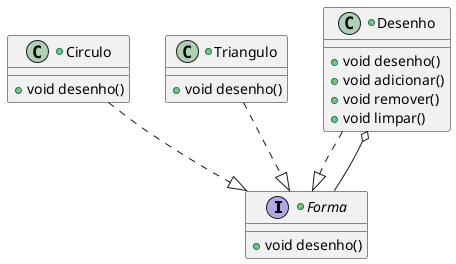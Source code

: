 @startuml

' composite
+interface Forma{
    +void desenho()
}

' leafs
+class Circulo{
    +void desenho()
}

+class Triangulo{
    +void desenho()
}

+class Desenho{
    +void desenho()
    +void adicionar()
    +void remover()
    +void limpar()
}

Desenho ..|> Forma
Desenho o-- Forma
Triangulo ..|> Forma
Circulo ..|> Forma
